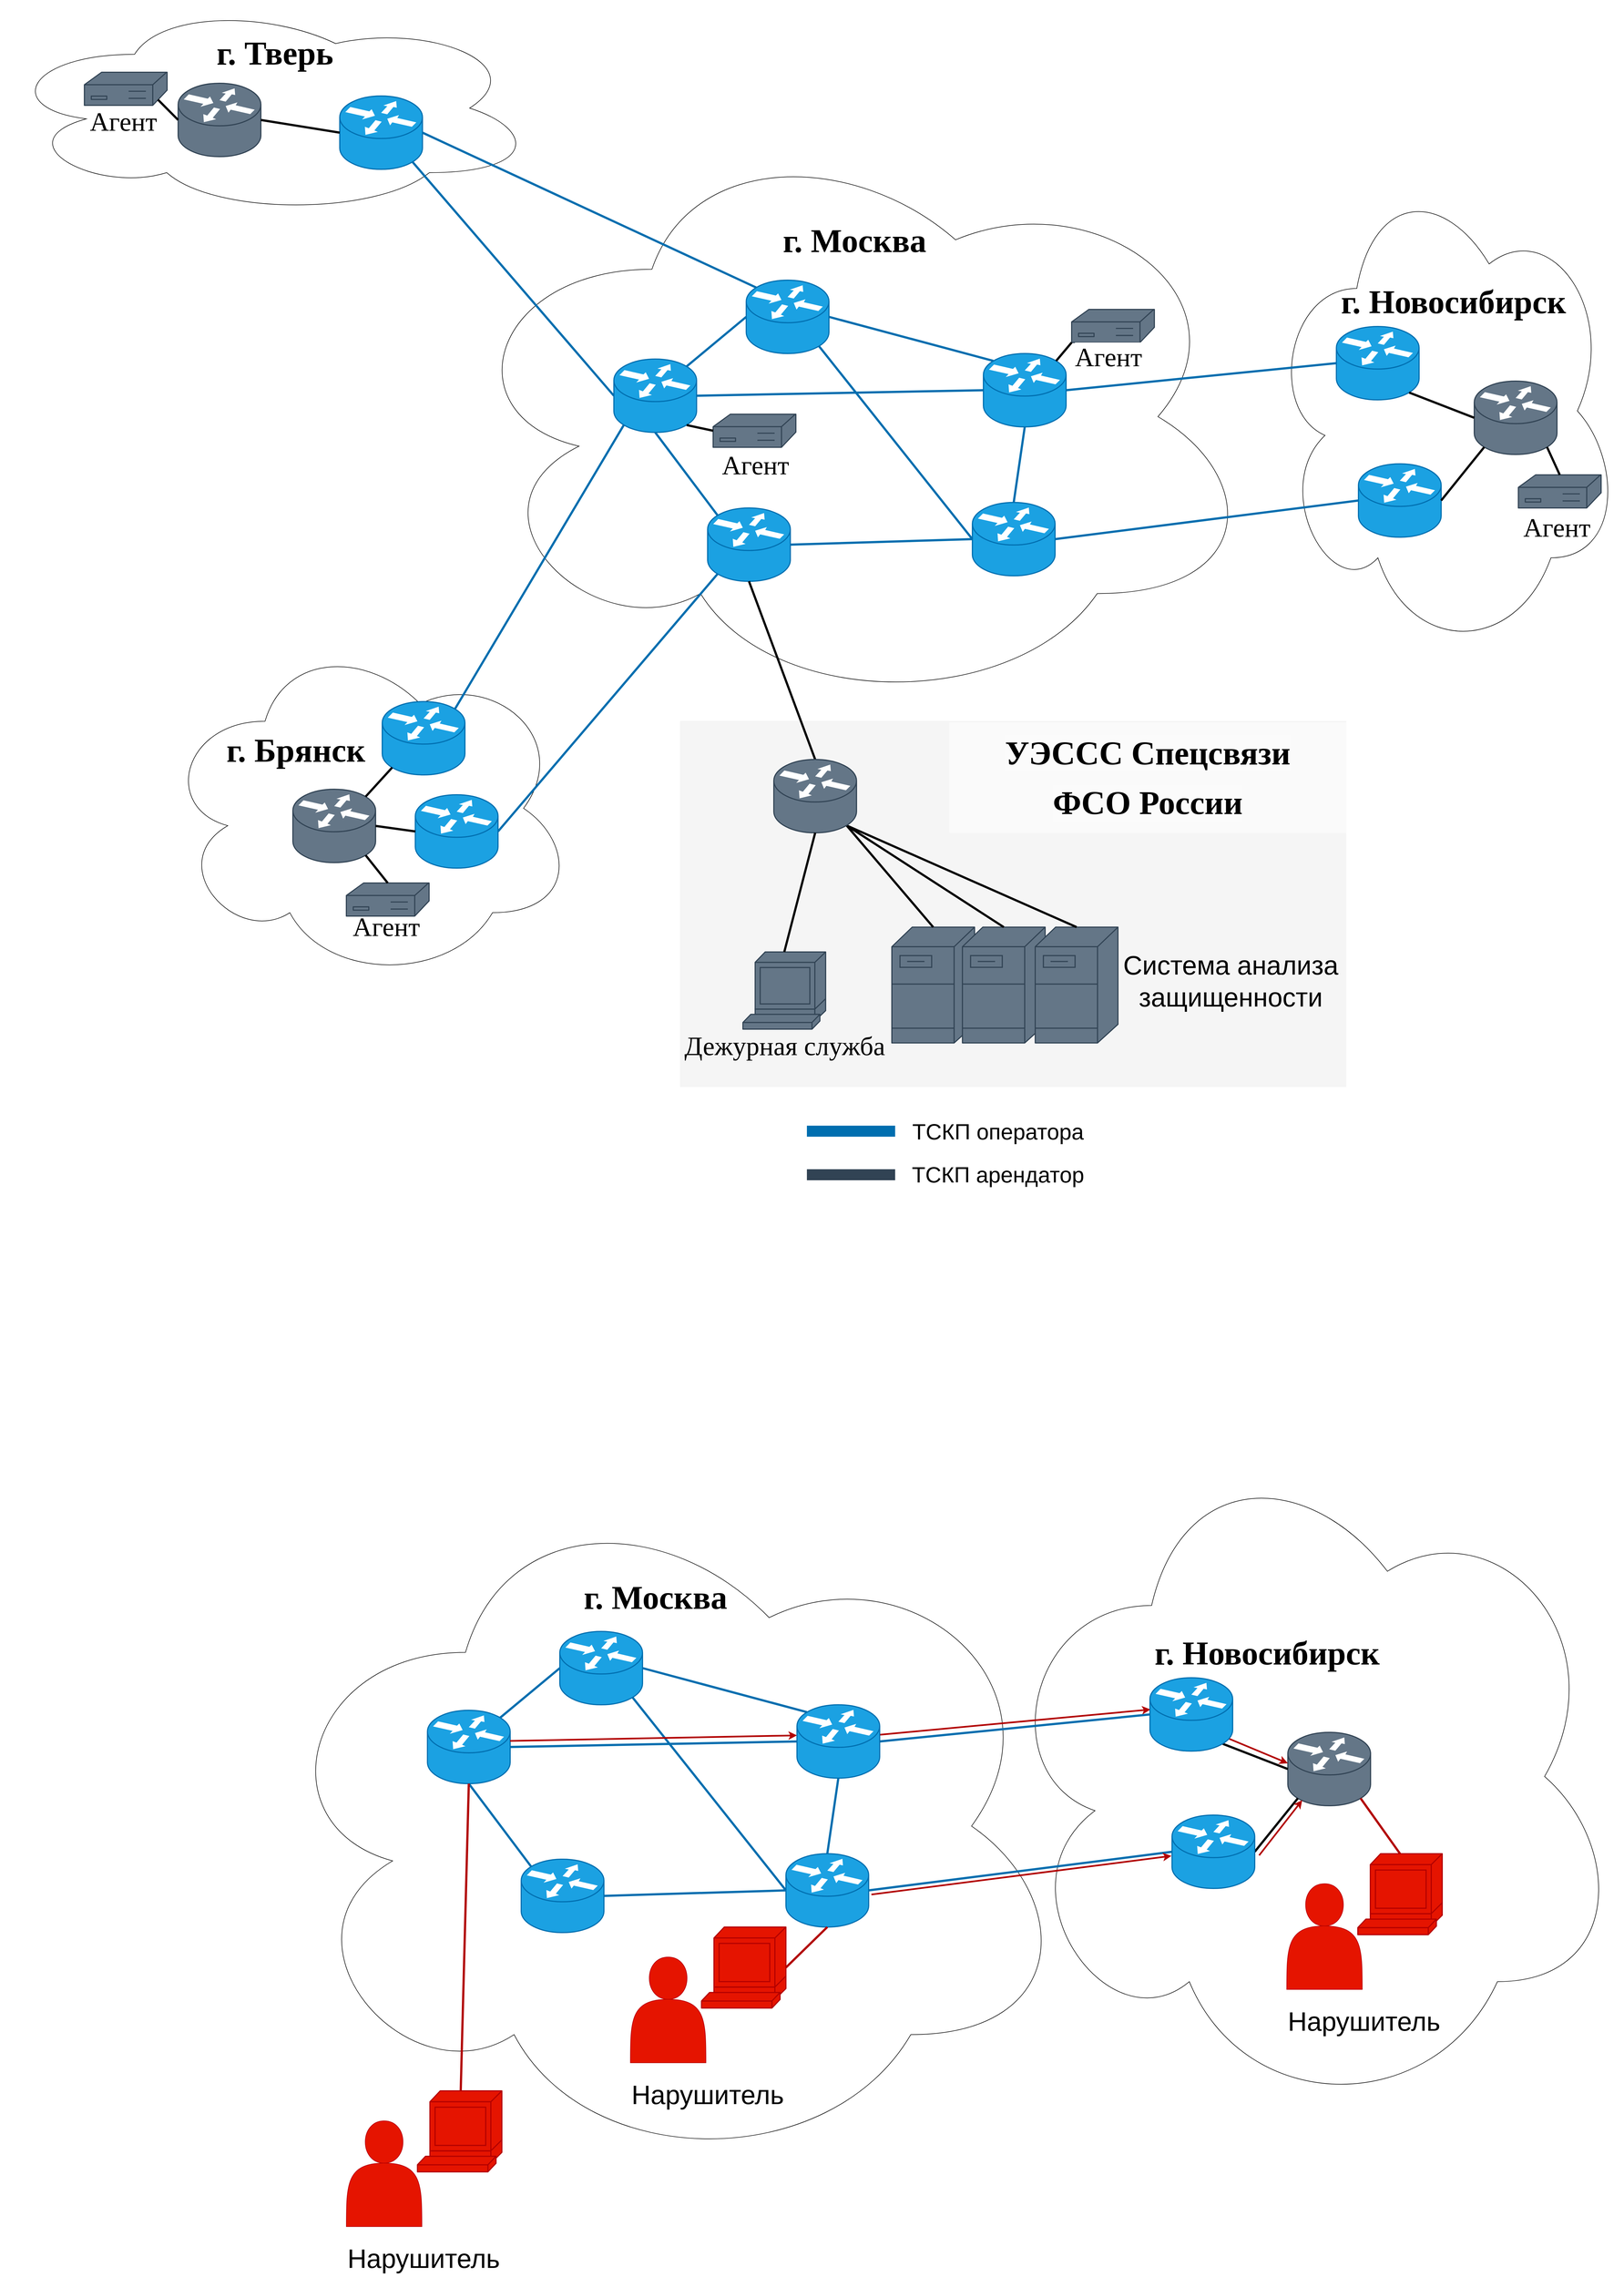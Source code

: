 <mxfile version="24.4.0" type="github">
  <diagram name="Страница — 1" id="Bqd6xs9rip2nT49SWFEB">
    <mxGraphModel dx="2120" dy="3908" grid="0" gridSize="10" guides="1" tooltips="1" connect="1" arrows="1" fold="1" page="0" pageScale="1" pageWidth="827" pageHeight="1169" math="0" shadow="0">
      <root>
        <mxCell id="0" />
        <mxCell id="1" parent="0" />
        <mxCell id="gcthmi8djZXuA6VIOoRg-48" value="" style="ellipse;shape=cloud;whiteSpace=wrap;html=1;" parent="1" vertex="1">
          <mxGeometry x="2492" y="-2070" width="1468" height="1069" as="geometry" />
        </mxCell>
        <mxCell id="gcthmi8djZXuA6VIOoRg-49" value="&lt;font style=&quot;font-size: 22px;&quot;&gt;&lt;br&gt;&lt;/font&gt;" style="ellipse;shape=cloud;whiteSpace=wrap;html=1;" parent="1" vertex="1">
          <mxGeometry x="1678" y="-2290" width="972" height="390" as="geometry" />
        </mxCell>
        <mxCell id="gcthmi8djZXuA6VIOoRg-94" value="&lt;font face=&quot;Times New Roman&quot; style=&quot;font-size: 60px;&quot;&gt;&lt;b&gt;г. Москва&lt;/b&gt;&lt;/font&gt;" style="text;html=1;align=center;verticalAlign=middle;resizable=0;points=[];autosize=1;strokeColor=none;fillColor=none;" parent="1" vertex="1">
          <mxGeometry x="3086" y="-1900" width="280" height="90" as="geometry" />
        </mxCell>
        <mxCell id="gcthmi8djZXuA6VIOoRg-96" value="&lt;font face=&quot;Times New Roman&quot; style=&quot;font-size: 60px;&quot;&gt;&lt;b&gt;г. Тверь&lt;/b&gt;&lt;/font&gt;" style="text;html=1;align=center;verticalAlign=middle;resizable=0;points=[];autosize=1;strokeColor=none;fillColor=none;" parent="1" vertex="1">
          <mxGeometry x="2055" y="-2240" width="240" height="90" as="geometry" />
        </mxCell>
        <mxCell id="gcthmi8djZXuA6VIOoRg-97" value="" style="ellipse;shape=cloud;whiteSpace=wrap;html=1;" parent="1" vertex="1">
          <mxGeometry x="3977" y="-1990" width="640" height="888" as="geometry" />
        </mxCell>
        <mxCell id="gcthmi8djZXuA6VIOoRg-98" value="&lt;font face=&quot;Times New Roman&quot; style=&quot;font-size: 60px;&quot;&gt;&lt;b&gt;г. Новосибирск&lt;/b&gt;&lt;/font&gt;" style="text;html=1;align=center;verticalAlign=middle;resizable=0;points=[];autosize=1;strokeColor=none;fillColor=none;" parent="1" vertex="1">
          <mxGeometry x="4097" y="-1789" width="430" height="90" as="geometry" />
        </mxCell>
        <mxCell id="gcthmi8djZXuA6VIOoRg-99" value="&lt;font style=&quot;font-size: 22px;&quot;&gt;&lt;br&gt;&lt;/font&gt;" style="ellipse;shape=cloud;whiteSpace=wrap;html=1;" parent="1" vertex="1">
          <mxGeometry x="1970" y="-1141" width="750" height="631" as="geometry" />
        </mxCell>
        <mxCell id="gcthmi8djZXuA6VIOoRg-100" value="&lt;font face=&quot;Times New Roman&quot; style=&quot;font-size: 60px;&quot;&gt;&lt;b&gt;г. Брянск&lt;/b&gt;&lt;/font&gt;" style="text;html=1;align=center;verticalAlign=middle;resizable=0;points=[];autosize=1;strokeColor=none;fillColor=none;" parent="1" vertex="1">
          <mxGeometry x="2073" y="-976" width="280" height="90" as="geometry" />
        </mxCell>
        <mxCell id="gcthmi8djZXuA6VIOoRg-101" value="" style="shape=mxgraph.cisco.routers.router;sketch=0;html=1;pointerEvents=1;dashed=0;fillColor=#1ba1e2;strokeColor=#006EAF;strokeWidth=2;verticalLabelPosition=bottom;verticalAlign=top;align=center;outlineConnect=0;fontColor=#ffffff;" parent="1" vertex="1">
          <mxGeometry x="2960" y="-1370" width="150" height="133" as="geometry" />
        </mxCell>
        <mxCell id="gcthmi8djZXuA6VIOoRg-102" value="" style="shape=mxgraph.cisco.routers.router;sketch=0;html=1;pointerEvents=1;dashed=0;fillColor=#1ba1e2;strokeColor=#006EAF;strokeWidth=2;verticalLabelPosition=bottom;verticalAlign=top;align=center;outlineConnect=0;fontColor=#ffffff;" parent="1" vertex="1">
          <mxGeometry x="2790" y="-1640" width="150" height="133" as="geometry" />
        </mxCell>
        <mxCell id="gcthmi8djZXuA6VIOoRg-103" value="" style="shape=mxgraph.cisco.routers.router;sketch=0;html=1;pointerEvents=1;dashed=0;fillColor=#1ba1e2;strokeColor=#006EAF;strokeWidth=2;verticalLabelPosition=bottom;verticalAlign=top;align=center;outlineConnect=0;fontColor=#ffffff;" parent="1" vertex="1">
          <mxGeometry x="3030" y="-1783" width="150" height="133" as="geometry" />
        </mxCell>
        <mxCell id="gcthmi8djZXuA6VIOoRg-104" value="" style="shape=mxgraph.cisco.routers.router;sketch=0;html=1;pointerEvents=1;dashed=0;fillColor=#1ba1e2;strokeColor=#006EAF;strokeWidth=2;verticalLabelPosition=bottom;verticalAlign=top;align=center;outlineConnect=0;fontColor=#ffffff;" parent="1" vertex="1">
          <mxGeometry x="3440" y="-1380" width="150" height="133" as="geometry" />
        </mxCell>
        <mxCell id="gcthmi8djZXuA6VIOoRg-107" value="" style="shape=mxgraph.cisco.routers.router;sketch=0;html=1;pointerEvents=1;dashed=0;fillColor=#1ba1e2;strokeColor=#006EAF;strokeWidth=2;verticalLabelPosition=bottom;verticalAlign=top;align=center;outlineConnect=0;fontColor=#ffffff;" parent="1" vertex="1">
          <mxGeometry x="4100" y="-1699" width="150" height="133" as="geometry" />
        </mxCell>
        <mxCell id="gcthmi8djZXuA6VIOoRg-109" value="" style="shape=mxgraph.cisco.routers.router;sketch=0;html=1;pointerEvents=1;dashed=0;fillColor=#1ba1e2;strokeColor=#006EAF;strokeWidth=2;verticalLabelPosition=bottom;verticalAlign=top;align=center;outlineConnect=0;fontColor=#ffffff;" parent="1" vertex="1">
          <mxGeometry x="4140" y="-1450" width="150" height="133" as="geometry" />
        </mxCell>
        <mxCell id="gcthmi8djZXuA6VIOoRg-110" value="" style="shape=mxgraph.cisco.routers.router;sketch=0;html=1;pointerEvents=1;dashed=0;fillColor=#1ba1e2;strokeColor=#006EAF;strokeWidth=2;verticalLabelPosition=bottom;verticalAlign=top;align=center;outlineConnect=0;fontColor=#ffffff;" parent="1" vertex="1">
          <mxGeometry x="2293" y="-2117" width="150" height="133" as="geometry" />
        </mxCell>
        <mxCell id="gcthmi8djZXuA6VIOoRg-111" value="" style="shape=mxgraph.cisco.routers.router;sketch=0;html=1;pointerEvents=1;dashed=0;fillColor=#1ba1e2;strokeColor=#006EAF;strokeWidth=2;verticalLabelPosition=bottom;verticalAlign=top;align=center;outlineConnect=0;fontColor=#ffffff;" parent="1" vertex="1">
          <mxGeometry x="2430" y="-850" width="150" height="133" as="geometry" />
        </mxCell>
        <mxCell id="gcthmi8djZXuA6VIOoRg-112" value="" style="shape=mxgraph.cisco.routers.router;sketch=0;html=1;pointerEvents=1;dashed=0;fillColor=#1ba1e2;strokeColor=#006EAF;strokeWidth=2;verticalLabelPosition=bottom;verticalAlign=top;align=center;outlineConnect=0;fontColor=#ffffff;" parent="1" vertex="1">
          <mxGeometry x="2370" y="-1019" width="150" height="133" as="geometry" />
        </mxCell>
        <mxCell id="gcthmi8djZXuA6VIOoRg-113" value="" style="whiteSpace=wrap;html=1;rounded=0;shadow=0;comic=0;strokeWidth=1;fontFamily=Verdana;fontSize=14;fillColor=#f5f5f5;strokeColor=none;verticalAlign=top;fontStyle=1" parent="1" vertex="1">
          <mxGeometry x="2910" y="-984" width="1208" height="664" as="geometry" />
        </mxCell>
        <mxCell id="gcthmi8djZXuA6VIOoRg-116" value="&lt;p style=&quot;line-height: 150%; font-size: 60px;&quot;&gt;&lt;br&gt;&lt;span style=&quot;forced-color-adjust: none; color: rgb(0, 0, 0); font-style: normal; font-variant-ligatures: normal; font-variant-caps: normal; letter-spacing: normal; orphans: 2; text-align: center; text-indent: 0px; text-transform: none; widows: 2; word-spacing: 0px; -webkit-text-stroke-width: 0px; background-color: rgb(251, 251, 251); text-decoration-thickness: initial; text-decoration-style: initial; text-decoration-color: initial; font-family: Verdana; font-weight: 700; white-space: normal;&quot;&gt;УЭССС Спецсвязи&lt;/span&gt;&lt;br style=&quot;forced-color-adjust: none; color: rgb(0, 0, 0); font-style: normal; font-variant-ligatures: normal; font-variant-caps: normal; letter-spacing: normal; orphans: 2; text-align: center; text-indent: 0px; text-transform: none; widows: 2; word-spacing: 0px; -webkit-text-stroke-width: 0px; background-color: rgb(251, 251, 251); text-decoration-thickness: initial; text-decoration-style: initial; text-decoration-color: initial; font-family: Verdana; font-weight: 700; white-space: normal;&quot;&gt;&lt;span style=&quot;forced-color-adjust: none; color: rgb(0, 0, 0); font-style: normal; font-variant-ligatures: normal; font-variant-caps: normal; letter-spacing: normal; orphans: 2; text-align: center; text-indent: 0px; text-transform: none; widows: 2; word-spacing: 0px; -webkit-text-stroke-width: 0px; background-color: rgb(251, 251, 251); text-decoration-thickness: initial; text-decoration-style: initial; text-decoration-color: initial; font-family: Verdana; font-weight: 700; white-space: normal;&quot;&gt;ФСО России&lt;/span&gt;&lt;br&gt;&lt;br&gt;&lt;/p&gt;" style="rounded=0;whiteSpace=wrap;html=1;opacity=50;strokeColor=none;" parent="1" vertex="1">
          <mxGeometry x="3398" y="-981" width="720" height="200" as="geometry" />
        </mxCell>
        <mxCell id="gcthmi8djZXuA6VIOoRg-118" value="" style="endArrow=none;html=1;rounded=0;exitX=0.88;exitY=0.9;exitDx=0;exitDy=0;exitPerimeter=0;entryX=0;entryY=0.5;entryDx=0;entryDy=0;entryPerimeter=0;jumpSize=50;strokeWidth=4;fillColor=#1ba1e2;strokeColor=#006EAF;" parent="1" source="gcthmi8djZXuA6VIOoRg-110" target="gcthmi8djZXuA6VIOoRg-102" edge="1">
          <mxGeometry width="50" height="50" relative="1" as="geometry">
            <mxPoint x="2670" y="-1380" as="sourcePoint" />
            <mxPoint x="2720" y="-1430" as="targetPoint" />
          </mxGeometry>
        </mxCell>
        <mxCell id="gcthmi8djZXuA6VIOoRg-119" value="" style="endArrow=none;html=1;rounded=0;exitX=0.88;exitY=0.1;exitDx=0;exitDy=0;exitPerimeter=0;entryX=0.12;entryY=0.9;entryDx=0;entryDy=0;entryPerimeter=0;jumpSize=50;strokeWidth=4;fillColor=#1ba1e2;strokeColor=#006EAF;" parent="1" source="gcthmi8djZXuA6VIOoRg-112" target="gcthmi8djZXuA6VIOoRg-102" edge="1">
          <mxGeometry width="50" height="50" relative="1" as="geometry">
            <mxPoint x="2225" y="-1697" as="sourcePoint" />
            <mxPoint x="2800" y="-1564" as="targetPoint" />
          </mxGeometry>
        </mxCell>
        <mxCell id="gcthmi8djZXuA6VIOoRg-120" value="" style="endArrow=none;html=1;rounded=0;exitX=1;exitY=0.5;exitDx=0;exitDy=0;exitPerimeter=0;entryX=0.12;entryY=0.9;entryDx=0;entryDy=0;entryPerimeter=0;jumpSize=50;strokeWidth=4;fillColor=#1ba1e2;strokeColor=#006EAF;" parent="1" source="gcthmi8djZXuA6VIOoRg-111" target="gcthmi8djZXuA6VIOoRg-101" edge="1">
          <mxGeometry width="50" height="50" relative="1" as="geometry">
            <mxPoint x="2235" y="-1687" as="sourcePoint" />
            <mxPoint x="2810" y="-1554" as="targetPoint" />
          </mxGeometry>
        </mxCell>
        <mxCell id="gcthmi8djZXuA6VIOoRg-121" value="" style="endArrow=none;html=1;rounded=0;exitX=0.5;exitY=0;exitDx=0;exitDy=0;exitPerimeter=0;entryX=0.5;entryY=1;entryDx=0;entryDy=0;entryPerimeter=0;jumpSize=50;strokeWidth=4;" parent="1" source="gcthmi8djZXuA6VIOoRg-117" target="gcthmi8djZXuA6VIOoRg-101" edge="1">
          <mxGeometry width="50" height="50" relative="1" as="geometry">
            <mxPoint x="2245" y="-1677" as="sourcePoint" />
            <mxPoint x="2820" y="-1544" as="targetPoint" />
          </mxGeometry>
        </mxCell>
        <mxCell id="gcthmi8djZXuA6VIOoRg-122" value="" style="endArrow=none;html=1;rounded=0;exitX=0;exitY=0.5;exitDx=0;exitDy=0;exitPerimeter=0;entryX=1;entryY=0.5;entryDx=0;entryDy=0;entryPerimeter=0;jumpSize=50;strokeWidth=4;fillColor=#1ba1e2;strokeColor=#006EAF;" parent="1" source="gcthmi8djZXuA6VIOoRg-107" target="gcthmi8djZXuA6VIOoRg-105" edge="1">
          <mxGeometry width="50" height="50" relative="1" as="geometry">
            <mxPoint x="2255" y="-1667" as="sourcePoint" />
            <mxPoint x="2830" y="-1534" as="targetPoint" />
          </mxGeometry>
        </mxCell>
        <mxCell id="gcthmi8djZXuA6VIOoRg-123" value="" style="endArrow=none;html=1;rounded=0;exitX=1;exitY=0.5;exitDx=0;exitDy=0;exitPerimeter=0;entryX=0;entryY=0.5;entryDx=0;entryDy=0;entryPerimeter=0;jumpSize=50;strokeWidth=4;fillColor=#1ba1e2;strokeColor=#006EAF;" parent="1" source="gcthmi8djZXuA6VIOoRg-104" target="gcthmi8djZXuA6VIOoRg-109" edge="1">
          <mxGeometry width="50" height="50" relative="1" as="geometry">
            <mxPoint x="2265" y="-1657" as="sourcePoint" />
            <mxPoint x="2840" y="-1524" as="targetPoint" />
          </mxGeometry>
        </mxCell>
        <mxCell id="gcthmi8djZXuA6VIOoRg-124" value="" style="endArrow=none;html=1;rounded=0;exitX=1;exitY=0.5;exitDx=0;exitDy=0;exitPerimeter=0;entryX=0;entryY=0.5;entryDx=0;entryDy=0;entryPerimeter=0;jumpSize=50;strokeWidth=4;fillColor=#1ba1e2;strokeColor=#006EAF;" parent="1" source="gcthmi8djZXuA6VIOoRg-102" target="gcthmi8djZXuA6VIOoRg-105" edge="1">
          <mxGeometry width="50" height="50" relative="1" as="geometry">
            <mxPoint x="2275" y="-1647" as="sourcePoint" />
            <mxPoint x="2850" y="-1514" as="targetPoint" />
          </mxGeometry>
        </mxCell>
        <mxCell id="gcthmi8djZXuA6VIOoRg-125" value="" style="endArrow=none;html=1;rounded=0;entryX=0;entryY=0.5;entryDx=0;entryDy=0;entryPerimeter=0;jumpSize=50;strokeWidth=4;exitX=0.88;exitY=0.9;exitDx=0;exitDy=0;exitPerimeter=0;fillColor=#1ba1e2;strokeColor=#006EAF;" parent="1" source="gcthmi8djZXuA6VIOoRg-103" target="gcthmi8djZXuA6VIOoRg-104" edge="1">
          <mxGeometry width="50" height="50" relative="1" as="geometry">
            <mxPoint x="2285" y="-1637" as="sourcePoint" />
            <mxPoint x="2860" y="-1504" as="targetPoint" />
          </mxGeometry>
        </mxCell>
        <mxCell id="gcthmi8djZXuA6VIOoRg-126" value="" style="endArrow=none;html=1;rounded=0;exitX=1;exitY=0.5;exitDx=0;exitDy=0;exitPerimeter=0;entryX=0;entryY=0.5;entryDx=0;entryDy=0;entryPerimeter=0;jumpSize=50;strokeWidth=4;fillColor=#1ba1e2;strokeColor=#006EAF;" parent="1" source="gcthmi8djZXuA6VIOoRg-101" target="gcthmi8djZXuA6VIOoRg-104" edge="1">
          <mxGeometry width="50" height="50" relative="1" as="geometry">
            <mxPoint x="2295" y="-1627" as="sourcePoint" />
            <mxPoint x="2870" y="-1494" as="targetPoint" />
          </mxGeometry>
        </mxCell>
        <mxCell id="gcthmi8djZXuA6VIOoRg-127" value="" style="endArrow=none;html=1;rounded=0;exitX=1;exitY=0.5;exitDx=0;exitDy=0;exitPerimeter=0;entryX=0.12;entryY=0.1;entryDx=0;entryDy=0;entryPerimeter=0;jumpSize=50;strokeWidth=4;fillColor=#1ba1e2;strokeColor=#006EAF;" parent="1" source="gcthmi8djZXuA6VIOoRg-103" target="gcthmi8djZXuA6VIOoRg-105" edge="1">
          <mxGeometry width="50" height="50" relative="1" as="geometry">
            <mxPoint x="2305" y="-1617" as="sourcePoint" />
            <mxPoint x="2880" y="-1484" as="targetPoint" />
          </mxGeometry>
        </mxCell>
        <mxCell id="gcthmi8djZXuA6VIOoRg-105" value="" style="shape=mxgraph.cisco.routers.router;sketch=0;html=1;pointerEvents=1;dashed=0;fillColor=#1ba1e2;strokeColor=#006EAF;strokeWidth=2;verticalLabelPosition=bottom;verticalAlign=top;align=center;outlineConnect=0;fontColor=#ffffff;" parent="1" vertex="1">
          <mxGeometry x="3460" y="-1650" width="150" height="133" as="geometry" />
        </mxCell>
        <mxCell id="gcthmi8djZXuA6VIOoRg-128" value="" style="endArrow=none;html=1;rounded=0;exitX=0.5;exitY=1;exitDx=0;exitDy=0;exitPerimeter=0;entryX=0.12;entryY=0.1;entryDx=0;entryDy=0;entryPerimeter=0;jumpSize=50;strokeWidth=4;fillColor=#1ba1e2;strokeColor=#006EAF;" parent="1" source="gcthmi8djZXuA6VIOoRg-102" target="gcthmi8djZXuA6VIOoRg-101" edge="1">
          <mxGeometry width="50" height="50" relative="1" as="geometry">
            <mxPoint x="2315" y="-1607" as="sourcePoint" />
            <mxPoint x="2890" y="-1474" as="targetPoint" />
          </mxGeometry>
        </mxCell>
        <mxCell id="gcthmi8djZXuA6VIOoRg-129" value="" style="endArrow=none;html=1;rounded=0;exitX=0.88;exitY=0.1;exitDx=0;exitDy=0;exitPerimeter=0;entryX=0;entryY=0.5;entryDx=0;entryDy=0;entryPerimeter=0;jumpSize=50;strokeWidth=4;fillColor=#1ba1e2;strokeColor=#006EAF;" parent="1" source="gcthmi8djZXuA6VIOoRg-102" target="gcthmi8djZXuA6VIOoRg-103" edge="1">
          <mxGeometry width="50" height="50" relative="1" as="geometry">
            <mxPoint x="2325" y="-1597" as="sourcePoint" />
            <mxPoint x="2900" y="-1464" as="targetPoint" />
          </mxGeometry>
        </mxCell>
        <mxCell id="gcthmi8djZXuA6VIOoRg-130" value="" style="endArrow=none;html=1;rounded=0;exitX=0.5;exitY=0;exitDx=0;exitDy=0;exitPerimeter=0;entryX=0.5;entryY=1;entryDx=0;entryDy=0;entryPerimeter=0;jumpSize=50;strokeWidth=4;fillColor=#1ba1e2;strokeColor=#006EAF;" parent="1" source="gcthmi8djZXuA6VIOoRg-104" target="gcthmi8djZXuA6VIOoRg-105" edge="1">
          <mxGeometry width="50" height="50" relative="1" as="geometry">
            <mxPoint x="2335" y="-1587" as="sourcePoint" />
            <mxPoint x="2910" y="-1454" as="targetPoint" />
          </mxGeometry>
        </mxCell>
        <mxCell id="gcthmi8djZXuA6VIOoRg-131" value="" style="endArrow=none;html=1;rounded=0;exitX=1;exitY=0.5;exitDx=0;exitDy=0;exitPerimeter=0;entryX=0.12;entryY=0.1;entryDx=0;entryDy=0;entryPerimeter=0;jumpSize=50;strokeWidth=4;fillColor=#1ba1e2;strokeColor=#006EAF;" parent="1" source="gcthmi8djZXuA6VIOoRg-110" target="gcthmi8djZXuA6VIOoRg-103" edge="1">
          <mxGeometry width="50" height="50" relative="1" as="geometry">
            <mxPoint x="2345" y="-1577" as="sourcePoint" />
            <mxPoint x="2920" y="-1444" as="targetPoint" />
          </mxGeometry>
        </mxCell>
        <mxCell id="gcthmi8djZXuA6VIOoRg-132" value="" style="shape=mxgraph.cisco.servers.fileserver;sketch=0;html=1;pointerEvents=1;dashed=0;fillColor=#647687;strokeColor=#314354;strokeWidth=2;verticalLabelPosition=bottom;verticalAlign=top;align=center;outlineConnect=0;fontColor=#ffffff;" parent="1" vertex="1">
          <mxGeometry x="3294" y="-610" width="150" height="210" as="geometry" />
        </mxCell>
        <mxCell id="gcthmi8djZXuA6VIOoRg-133" value="&lt;font style=&quot;font-size: 40px;&quot;&gt;ТСКП оператора&lt;/font&gt;" style="text;html=1;align=center;verticalAlign=middle;resizable=0;points=[];autosize=1;strokeColor=none;fillColor=none;" parent="1" vertex="1">
          <mxGeometry x="3321" y="-270" width="330" height="60" as="geometry" />
        </mxCell>
        <mxCell id="gcthmi8djZXuA6VIOoRg-135" style="edgeStyle=none;html=1;labelBackgroundColor=none;startFill=0;endArrow=none;endFill=0;strokeWidth=20;fontFamily=Verdana;fontSize=12;fillColor=#1ba1e2;strokeColor=#006EAF;" parent="1" edge="1">
          <mxGeometry relative="1" as="geometry">
            <mxPoint x="3300" y="-240" as="sourcePoint" />
            <mxPoint x="3140" y="-240" as="targetPoint" />
          </mxGeometry>
        </mxCell>
        <mxCell id="gcthmi8djZXuA6VIOoRg-137" style="edgeStyle=none;html=1;labelBackgroundColor=none;startFill=0;endArrow=none;endFill=0;strokeWidth=20;fontFamily=Verdana;fontSize=12;fillColor=#647687;strokeColor=#314354;" parent="1" edge="1">
          <mxGeometry relative="1" as="geometry">
            <mxPoint x="3300" y="-161" as="sourcePoint" />
            <mxPoint x="3140" y="-161" as="targetPoint" />
          </mxGeometry>
        </mxCell>
        <mxCell id="gcthmi8djZXuA6VIOoRg-138" value="&lt;font style=&quot;font-size: 40px;&quot;&gt;ТСКП арендатор&lt;/font&gt;" style="text;html=1;align=center;verticalAlign=middle;resizable=0;points=[];autosize=1;strokeColor=none;fillColor=none;" parent="1" vertex="1">
          <mxGeometry x="3316" y="-192" width="340" height="60" as="geometry" />
        </mxCell>
        <mxCell id="gcthmi8djZXuA6VIOoRg-143" value="" style="shape=mxgraph.cisco.routers.router;sketch=0;html=1;pointerEvents=1;dashed=0;fillColor=#647687;strokeColor=#314354;strokeWidth=2;verticalLabelPosition=bottom;verticalAlign=top;align=center;outlineConnect=0;fontColor=#ffffff;" parent="1" vertex="1">
          <mxGeometry x="2000" y="-2140" width="150" height="133" as="geometry" />
        </mxCell>
        <mxCell id="gcthmi8djZXuA6VIOoRg-144" value="" style="endArrow=none;html=1;rounded=0;exitX=1;exitY=0.5;exitDx=0;exitDy=0;exitPerimeter=0;entryX=0;entryY=0.5;entryDx=0;entryDy=0;entryPerimeter=0;jumpSize=50;strokeWidth=4;" parent="1" source="gcthmi8djZXuA6VIOoRg-143" target="gcthmi8djZXuA6VIOoRg-110" edge="1">
          <mxGeometry width="50" height="50" relative="1" as="geometry">
            <mxPoint x="2453" y="-2040" as="sourcePoint" />
            <mxPoint x="3058" y="-1760" as="targetPoint" />
          </mxGeometry>
        </mxCell>
        <mxCell id="gcthmi8djZXuA6VIOoRg-145" value="" style="shape=mxgraph.cisco.routers.router;sketch=0;html=1;pointerEvents=1;dashed=0;fillColor=#647687;strokeColor=#314354;strokeWidth=2;verticalLabelPosition=bottom;verticalAlign=top;align=center;outlineConnect=0;fontColor=#ffffff;" parent="1" vertex="1">
          <mxGeometry x="2208" y="-860" width="150" height="133" as="geometry" />
        </mxCell>
        <mxCell id="gcthmi8djZXuA6VIOoRg-146" value="" style="endArrow=none;html=1;rounded=0;exitX=0.88;exitY=0.1;exitDx=0;exitDy=0;exitPerimeter=0;entryX=0.12;entryY=0.9;entryDx=0;entryDy=0;entryPerimeter=0;jumpSize=50;strokeWidth=4;" parent="1" source="gcthmi8djZXuA6VIOoRg-145" target="gcthmi8djZXuA6VIOoRg-112" edge="1">
          <mxGeometry width="50" height="50" relative="1" as="geometry">
            <mxPoint x="3105" y="-911" as="sourcePoint" />
            <mxPoint x="3045" y="-1227" as="targetPoint" />
          </mxGeometry>
        </mxCell>
        <mxCell id="gcthmi8djZXuA6VIOoRg-147" value="" style="endArrow=none;html=1;rounded=0;exitX=0;exitY=0.5;exitDx=0;exitDy=0;exitPerimeter=0;entryX=1;entryY=0.5;entryDx=0;entryDy=0;entryPerimeter=0;jumpSize=50;strokeWidth=4;" parent="1" source="gcthmi8djZXuA6VIOoRg-111" target="gcthmi8djZXuA6VIOoRg-145" edge="1">
          <mxGeometry width="50" height="50" relative="1" as="geometry">
            <mxPoint x="3115" y="-901" as="sourcePoint" />
            <mxPoint x="3055" y="-1217" as="targetPoint" />
          </mxGeometry>
        </mxCell>
        <mxCell id="gcthmi8djZXuA6VIOoRg-148" value="" style="shape=mxgraph.cisco.routers.router;sketch=0;html=1;pointerEvents=1;dashed=0;fillColor=#647687;strokeColor=#314354;strokeWidth=2;verticalLabelPosition=bottom;verticalAlign=top;align=center;outlineConnect=0;fontColor=#ffffff;" parent="1" vertex="1">
          <mxGeometry x="4350" y="-1600" width="150" height="133" as="geometry" />
        </mxCell>
        <mxCell id="gcthmi8djZXuA6VIOoRg-150" value="" style="endArrow=none;html=1;rounded=0;exitX=0.12;exitY=0.9;exitDx=0;exitDy=0;exitPerimeter=0;entryX=1;entryY=0.5;entryDx=0;entryDy=0;entryPerimeter=0;jumpSize=50;strokeWidth=4;" parent="1" source="gcthmi8djZXuA6VIOoRg-148" target="gcthmi8djZXuA6VIOoRg-109" edge="1">
          <mxGeometry width="50" height="50" relative="1" as="geometry">
            <mxPoint x="3105" y="-911" as="sourcePoint" />
            <mxPoint x="3045" y="-1227" as="targetPoint" />
          </mxGeometry>
        </mxCell>
        <mxCell id="gcthmi8djZXuA6VIOoRg-151" value="" style="endArrow=none;html=1;rounded=0;exitX=0;exitY=0.5;exitDx=0;exitDy=0;exitPerimeter=0;entryX=0.88;entryY=0.9;entryDx=0;entryDy=0;entryPerimeter=0;jumpSize=50;strokeWidth=4;" parent="1" source="gcthmi8djZXuA6VIOoRg-148" target="gcthmi8djZXuA6VIOoRg-107" edge="1">
          <mxGeometry width="50" height="50" relative="1" as="geometry">
            <mxPoint x="3115" y="-901" as="sourcePoint" />
            <mxPoint x="3055" y="-1217" as="targetPoint" />
          </mxGeometry>
        </mxCell>
        <mxCell id="gcthmi8djZXuA6VIOoRg-152" value="" style="shape=mxgraph.cisco.servers.fileserver;sketch=0;html=1;pointerEvents=1;dashed=0;fillColor=#647687;strokeColor=#314354;strokeWidth=2;verticalLabelPosition=bottom;verticalAlign=top;align=center;outlineConnect=0;fontColor=#ffffff;" parent="1" vertex="1">
          <mxGeometry x="3422" y="-610" width="150" height="210" as="geometry" />
        </mxCell>
        <mxCell id="gcthmi8djZXuA6VIOoRg-153" value="" style="shape=mxgraph.cisco.servers.fileserver;sketch=0;html=1;pointerEvents=1;dashed=0;fillColor=#647687;strokeColor=#314354;strokeWidth=2;verticalLabelPosition=bottom;verticalAlign=top;align=center;outlineConnect=0;fontColor=#ffffff;" parent="1" vertex="1">
          <mxGeometry x="3554" y="-610" width="150" height="210" as="geometry" />
        </mxCell>
        <mxCell id="gcthmi8djZXuA6VIOoRg-154" value="" style="shape=mxgraph.cisco.controllers_and_modules.3174_(desktop)_cluster_controller;sketch=0;html=1;pointerEvents=1;dashed=0;fillColor=#647687;strokeColor=#314354;strokeWidth=2;verticalLabelPosition=bottom;verticalAlign=top;align=center;outlineConnect=0;fontColor=#ffffff;" parent="1" vertex="1">
          <mxGeometry x="4430" y="-1430" width="150" height="60" as="geometry" />
        </mxCell>
        <mxCell id="gcthmi8djZXuA6VIOoRg-156" value="" style="endArrow=none;html=1;rounded=0;exitX=0.88;exitY=0.9;exitDx=0;exitDy=0;exitPerimeter=0;entryX=0.5;entryY=0;entryDx=0;entryDy=0;entryPerimeter=0;jumpSize=50;strokeWidth=4;" parent="1" source="gcthmi8djZXuA6VIOoRg-148" target="gcthmi8djZXuA6VIOoRg-154" edge="1">
          <mxGeometry width="50" height="50" relative="1" as="geometry">
            <mxPoint x="4378" y="-1470" as="sourcePoint" />
            <mxPoint x="4300" y="-1373" as="targetPoint" />
          </mxGeometry>
        </mxCell>
        <mxCell id="gcthmi8djZXuA6VIOoRg-157" value="" style="shape=mxgraph.cisco.controllers_and_modules.3174_(desktop)_cluster_controller;sketch=0;html=1;pointerEvents=1;dashed=0;fillColor=#647687;strokeColor=#314354;strokeWidth=2;verticalLabelPosition=bottom;verticalAlign=top;align=center;outlineConnect=0;fontColor=#ffffff;" parent="1" vertex="1">
          <mxGeometry x="1830" y="-2160" width="150" height="60" as="geometry" />
        </mxCell>
        <mxCell id="gcthmi8djZXuA6VIOoRg-159" value="" style="shape=mxgraph.cisco.controllers_and_modules.3174_(desktop)_cluster_controller;sketch=0;html=1;pointerEvents=1;dashed=0;fillColor=#647687;strokeColor=#314354;strokeWidth=2;verticalLabelPosition=bottom;verticalAlign=top;align=center;outlineConnect=0;fontColor=#ffffff;" parent="1" vertex="1">
          <mxGeometry x="2305" y="-690" width="150" height="60" as="geometry" />
        </mxCell>
        <mxCell id="gcthmi8djZXuA6VIOoRg-160" value="&lt;font face=&quot;Times New Roman&quot; style=&quot;font-size: 48px;&quot;&gt;Агент&lt;/font&gt;" style="text;html=1;align=center;verticalAlign=middle;resizable=0;points=[];autosize=1;strokeColor=none;fillColor=none;" parent="1" vertex="1">
          <mxGeometry x="2307" y="-646" width="140" height="70" as="geometry" />
        </mxCell>
        <mxCell id="gcthmi8djZXuA6VIOoRg-161" value="" style="shape=mxgraph.cisco.controllers_and_modules.3174_(desktop)_cluster_controller;sketch=0;html=1;pointerEvents=1;dashed=0;fillColor=#647687;strokeColor=#314354;strokeWidth=2;verticalLabelPosition=bottom;verticalAlign=top;align=center;outlineConnect=0;fontColor=#ffffff;" parent="1" vertex="1">
          <mxGeometry x="2970" y="-1540" width="150" height="60" as="geometry" />
        </mxCell>
        <mxCell id="gcthmi8djZXuA6VIOoRg-163" value="" style="shape=mxgraph.cisco.controllers_and_modules.3174_(desktop)_cluster_controller;sketch=0;html=1;pointerEvents=1;dashed=0;fillColor=#647687;strokeColor=#314354;strokeWidth=2;verticalLabelPosition=bottom;verticalAlign=top;align=center;outlineConnect=0;fontColor=#ffffff;" parent="1" vertex="1">
          <mxGeometry x="3620" y="-1730" width="150" height="60" as="geometry" />
        </mxCell>
        <mxCell id="gcthmi8djZXuA6VIOoRg-165" value="" style="endArrow=none;html=1;rounded=0;exitX=0.88;exitY=0.9;exitDx=0;exitDy=0;exitPerimeter=0;entryX=0.5;entryY=0;entryDx=0;entryDy=0;entryPerimeter=0;jumpSize=50;strokeWidth=4;" parent="1" source="gcthmi8djZXuA6VIOoRg-145" target="gcthmi8djZXuA6VIOoRg-159" edge="1">
          <mxGeometry width="50" height="50" relative="1" as="geometry">
            <mxPoint x="4492" y="-1470" as="sourcePoint" />
            <mxPoint x="4515" y="-1420" as="targetPoint" />
          </mxGeometry>
        </mxCell>
        <mxCell id="gcthmi8djZXuA6VIOoRg-166" value="" style="endArrow=none;html=1;rounded=0;exitX=0;exitY=0.5;exitDx=0;exitDy=0;exitPerimeter=0;entryX=0.89;entryY=0.83;entryDx=0;entryDy=0;entryPerimeter=0;jumpSize=50;strokeWidth=4;" parent="1" source="gcthmi8djZXuA6VIOoRg-143" target="gcthmi8djZXuA6VIOoRg-157" edge="1">
          <mxGeometry width="50" height="50" relative="1" as="geometry">
            <mxPoint x="4502" y="-1460" as="sourcePoint" />
            <mxPoint x="4525" y="-1410" as="targetPoint" />
          </mxGeometry>
        </mxCell>
        <mxCell id="gcthmi8djZXuA6VIOoRg-167" value="" style="endArrow=none;html=1;rounded=0;exitX=0;exitY=0.5;exitDx=0;exitDy=0;exitPerimeter=0;entryX=0.88;entryY=0.9;entryDx=0;entryDy=0;entryPerimeter=0;jumpSize=50;strokeWidth=4;" parent="1" source="gcthmi8djZXuA6VIOoRg-161" target="gcthmi8djZXuA6VIOoRg-102" edge="1">
          <mxGeometry width="50" height="50" relative="1" as="geometry">
            <mxPoint x="3105" y="-911" as="sourcePoint" />
            <mxPoint x="3045" y="-1227" as="targetPoint" />
          </mxGeometry>
        </mxCell>
        <mxCell id="gcthmi8djZXuA6VIOoRg-168" value="" style="endArrow=none;html=1;rounded=0;exitX=0.88;exitY=0.1;exitDx=0;exitDy=0;exitPerimeter=0;entryX=0;entryY=1;entryDx=0;entryDy=0;entryPerimeter=0;jumpSize=50;strokeWidth=4;" parent="1" source="gcthmi8djZXuA6VIOoRg-105" target="gcthmi8djZXuA6VIOoRg-163" edge="1">
          <mxGeometry width="50" height="50" relative="1" as="geometry">
            <mxPoint x="3115" y="-901" as="sourcePoint" />
            <mxPoint x="3055" y="-1217" as="targetPoint" />
          </mxGeometry>
        </mxCell>
        <mxCell id="gcthmi8djZXuA6VIOoRg-169" value="" style="endArrow=none;html=1;rounded=0;exitX=0.5;exitY=0;exitDx=0;exitDy=0;exitPerimeter=0;entryX=0.88;entryY=0.9;entryDx=0;entryDy=0;entryPerimeter=0;jumpSize=50;strokeWidth=4;" parent="1" source="gcthmi8djZXuA6VIOoRg-132" target="gcthmi8djZXuA6VIOoRg-117" edge="1">
          <mxGeometry width="50" height="50" relative="1" as="geometry">
            <mxPoint x="3105" y="-911" as="sourcePoint" />
            <mxPoint x="3045" y="-1227" as="targetPoint" />
          </mxGeometry>
        </mxCell>
        <mxCell id="gcthmi8djZXuA6VIOoRg-170" value="" style="endArrow=none;html=1;rounded=0;exitX=0.5;exitY=0;exitDx=0;exitDy=0;exitPerimeter=0;jumpSize=50;strokeWidth=4;entryX=0.88;entryY=0.9;entryDx=0;entryDy=0;entryPerimeter=0;" parent="1" source="gcthmi8djZXuA6VIOoRg-152" target="gcthmi8djZXuA6VIOoRg-117" edge="1">
          <mxGeometry width="50" height="50" relative="1" as="geometry">
            <mxPoint x="3300" y="-593" as="sourcePoint" />
            <mxPoint x="3162" y="-791" as="targetPoint" />
          </mxGeometry>
        </mxCell>
        <mxCell id="gcthmi8djZXuA6VIOoRg-171" value="" style="endArrow=none;html=1;rounded=0;exitX=0.5;exitY=0;exitDx=0;exitDy=0;exitPerimeter=0;entryX=0.88;entryY=0.9;entryDx=0;entryDy=0;entryPerimeter=0;jumpSize=50;strokeWidth=4;" parent="1" source="gcthmi8djZXuA6VIOoRg-153" target="gcthmi8djZXuA6VIOoRg-117" edge="1">
          <mxGeometry width="50" height="50" relative="1" as="geometry">
            <mxPoint x="3310" y="-583" as="sourcePoint" />
            <mxPoint x="3172" y="-781" as="targetPoint" />
          </mxGeometry>
        </mxCell>
        <mxCell id="gcthmi8djZXuA6VIOoRg-117" value="" style="shape=mxgraph.cisco.routers.router;sketch=0;html=1;pointerEvents=1;dashed=0;fillColor=#647687;strokeColor=#314354;strokeWidth=2;verticalLabelPosition=bottom;verticalAlign=top;align=center;outlineConnect=0;fontColor=#ffffff;" parent="1" vertex="1">
          <mxGeometry x="3080" y="-914" width="150" height="133" as="geometry" />
        </mxCell>
        <mxCell id="gcthmi8djZXuA6VIOoRg-172" value="&lt;font style=&quot;font-size: 48px;&quot;&gt;Система анализа &lt;br&gt;защищенности&lt;/font&gt;" style="text;html=1;align=center;verticalAlign=middle;resizable=0;points=[];autosize=1;strokeColor=none;fillColor=none;" parent="1" vertex="1">
          <mxGeometry x="3704" y="-576" width="408" height="127" as="geometry" />
        </mxCell>
        <mxCell id="gcthmi8djZXuA6VIOoRg-173" value="&lt;font face=&quot;Times New Roman&quot; style=&quot;font-size: 48px;&quot;&gt;Дежурная служба&lt;/font&gt;" style="text;whiteSpace=wrap;html=1;" parent="1" vertex="1">
          <mxGeometry x="2915.5" y="-430" width="379" height="50" as="geometry" />
        </mxCell>
        <mxCell id="gcthmi8djZXuA6VIOoRg-175" value="" style="shape=mxgraph.cisco.computers_and_peripherals.terminal;sketch=0;html=1;pointerEvents=1;dashed=0;fillColor=#647687;strokeColor=#314354;strokeWidth=2;verticalLabelPosition=bottom;verticalAlign=top;align=center;outlineConnect=0;fontColor=#ffffff;" parent="1" vertex="1">
          <mxGeometry x="3024" y="-565" width="150" height="140" as="geometry" />
        </mxCell>
        <mxCell id="gcthmi8djZXuA6VIOoRg-176" value="" style="endArrow=none;html=1;rounded=0;exitX=0.5;exitY=0;exitDx=0;exitDy=0;exitPerimeter=0;entryX=0.5;entryY=1;entryDx=0;entryDy=0;entryPerimeter=0;jumpSize=50;strokeWidth=4;" parent="1" source="gcthmi8djZXuA6VIOoRg-175" target="gcthmi8djZXuA6VIOoRg-117" edge="1">
          <mxGeometry width="50" height="50" relative="1" as="geometry">
            <mxPoint x="3379" y="-600" as="sourcePoint" />
            <mxPoint x="3222" y="-784" as="targetPoint" />
          </mxGeometry>
        </mxCell>
        <mxCell id="gcthmi8djZXuA6VIOoRg-177" value="&lt;span style=&quot;color: rgb(0, 0, 0); font-family: &amp;quot;Times New Roman&amp;quot;; font-size: 48px; font-style: normal; font-variant-ligatures: normal; font-variant-caps: normal; font-weight: 400; letter-spacing: normal; orphans: 2; text-align: center; text-indent: 0px; text-transform: none; white-space: nowrap; widows: 2; word-spacing: 0px; -webkit-text-stroke-width: 0px; background-color: rgb(255, 255, 255); text-decoration-thickness: initial; text-decoration-style: initial; text-decoration-color: initial; display: inline !important; float: none;&quot;&gt;Агент&lt;/span&gt;" style="text;whiteSpace=wrap;html=1;" parent="1" vertex="1">
          <mxGeometry x="1838" y="-2106" width="150" height="80" as="geometry" />
        </mxCell>
        <mxCell id="gcthmi8djZXuA6VIOoRg-178" value="&lt;span style=&quot;color: rgb(0, 0, 0); font-family: &amp;quot;Times New Roman&amp;quot;; font-size: 48px; font-style: normal; font-variant-ligatures: normal; font-variant-caps: normal; font-weight: 400; letter-spacing: normal; orphans: 2; text-align: center; text-indent: 0px; text-transform: none; white-space: nowrap; widows: 2; word-spacing: 0px; -webkit-text-stroke-width: 0px; background-color: rgb(255, 255, 255); text-decoration-thickness: initial; text-decoration-style: initial; text-decoration-color: initial; display: inline !important; float: none;&quot;&gt;Агент&lt;/span&gt;" style="text;whiteSpace=wrap;html=1;" parent="1" vertex="1">
          <mxGeometry x="2984.0" y="-1483.0" width="150" height="80" as="geometry" />
        </mxCell>
        <mxCell id="gcthmi8djZXuA6VIOoRg-179" value="&lt;span style=&quot;color: rgb(0, 0, 0); font-family: &amp;quot;Times New Roman&amp;quot;; font-size: 48px; font-style: normal; font-variant-ligatures: normal; font-variant-caps: normal; font-weight: 400; letter-spacing: normal; orphans: 2; text-align: center; text-indent: 0px; text-transform: none; white-space: nowrap; widows: 2; word-spacing: 0px; -webkit-text-stroke-width: 0px; background-color: rgb(255, 255, 255); text-decoration-thickness: initial; text-decoration-style: initial; text-decoration-color: initial; display: inline !important; float: none;&quot;&gt;Агент&lt;/span&gt;" style="text;whiteSpace=wrap;html=1;" parent="1" vertex="1">
          <mxGeometry x="3624.002" y="-1679" width="150" height="80" as="geometry" />
        </mxCell>
        <mxCell id="gcthmi8djZXuA6VIOoRg-180" value="&lt;span style=&quot;color: rgb(0, 0, 0); font-family: &amp;quot;Times New Roman&amp;quot;; font-size: 48px; font-style: normal; font-variant-ligatures: normal; font-variant-caps: normal; font-weight: 400; letter-spacing: normal; orphans: 2; text-align: center; text-indent: 0px; text-transform: none; white-space: nowrap; widows: 2; word-spacing: 0px; -webkit-text-stroke-width: 0px; background-color: rgb(255, 255, 255); text-decoration-thickness: initial; text-decoration-style: initial; text-decoration-color: initial; display: inline !important; float: none;&quot;&gt;Агент&lt;/span&gt;" style="text;whiteSpace=wrap;html=1;" parent="1" vertex="1">
          <mxGeometry x="4437.003" y="-1369.998" width="150" height="80" as="geometry" />
        </mxCell>
        <mxCell id="oH9xRKYySNTdnyE2w1S8-1" value="" style="ellipse;shape=cloud;whiteSpace=wrap;html=1;" parent="1" vertex="1">
          <mxGeometry x="2154" y="390" width="1468" height="1260" as="geometry" />
        </mxCell>
        <mxCell id="oH9xRKYySNTdnyE2w1S8-3" value="&lt;font face=&quot;Times New Roman&quot; style=&quot;font-size: 60px;&quot;&gt;&lt;b&gt;г. Москва&lt;/b&gt;&lt;/font&gt;" style="text;html=1;align=center;verticalAlign=middle;resizable=0;points=[];autosize=1;strokeColor=none;fillColor=none;" parent="1" vertex="1">
          <mxGeometry x="2725" y="560" width="280" height="90" as="geometry" />
        </mxCell>
        <mxCell id="oH9xRKYySNTdnyE2w1S8-5" value="" style="ellipse;shape=cloud;whiteSpace=wrap;html=1;" parent="1" vertex="1">
          <mxGeometry x="3480" y="310" width="1140" height="1240" as="geometry" />
        </mxCell>
        <mxCell id="oH9xRKYySNTdnyE2w1S8-6" value="&lt;font face=&quot;Times New Roman&quot; style=&quot;font-size: 60px;&quot;&gt;&lt;b&gt;г. Новосибирск&lt;/b&gt;&lt;/font&gt;" style="text;html=1;align=center;verticalAlign=middle;resizable=0;points=[];autosize=1;strokeColor=none;fillColor=none;" parent="1" vertex="1">
          <mxGeometry x="3759" y="661" width="430" height="90" as="geometry" />
        </mxCell>
        <mxCell id="oH9xRKYySNTdnyE2w1S8-9" value="" style="shape=mxgraph.cisco.routers.router;sketch=0;html=1;pointerEvents=1;dashed=0;fillColor=#1ba1e2;strokeColor=#006EAF;strokeWidth=2;verticalLabelPosition=bottom;verticalAlign=top;align=center;outlineConnect=0;fontColor=#ffffff;" parent="1" vertex="1">
          <mxGeometry x="2622" y="1080" width="150" height="133" as="geometry" />
        </mxCell>
        <mxCell id="oH9xRKYySNTdnyE2w1S8-10" value="" style="shape=mxgraph.cisco.routers.router;sketch=0;html=1;pointerEvents=1;dashed=0;fillColor=#1ba1e2;strokeColor=#006EAF;strokeWidth=2;verticalLabelPosition=bottom;verticalAlign=top;align=center;outlineConnect=0;fontColor=#ffffff;" parent="1" vertex="1">
          <mxGeometry x="2452" y="810" width="150" height="133" as="geometry" />
        </mxCell>
        <mxCell id="oH9xRKYySNTdnyE2w1S8-11" value="" style="shape=mxgraph.cisco.routers.router;sketch=0;html=1;pointerEvents=1;dashed=0;fillColor=#1ba1e2;strokeColor=#006EAF;strokeWidth=2;verticalLabelPosition=bottom;verticalAlign=top;align=center;outlineConnect=0;fontColor=#ffffff;" parent="1" vertex="1">
          <mxGeometry x="2692" y="667" width="150" height="133" as="geometry" />
        </mxCell>
        <mxCell id="oH9xRKYySNTdnyE2w1S8-12" value="" style="shape=mxgraph.cisco.routers.router;sketch=0;html=1;pointerEvents=1;dashed=0;fillColor=#1ba1e2;strokeColor=#006EAF;strokeWidth=2;verticalLabelPosition=bottom;verticalAlign=top;align=center;outlineConnect=0;fontColor=#ffffff;" parent="1" vertex="1">
          <mxGeometry x="3102" y="1070" width="150" height="133" as="geometry" />
        </mxCell>
        <mxCell id="oH9xRKYySNTdnyE2w1S8-24" value="" style="endArrow=none;html=1;rounded=0;exitX=0;exitY=0.5;exitDx=0;exitDy=0;exitPerimeter=0;entryX=1;entryY=0.5;entryDx=0;entryDy=0;entryPerimeter=0;jumpSize=50;strokeWidth=4;fillColor=#1ba1e2;strokeColor=#006EAF;" parent="1" source="oH9xRKYySNTdnyE2w1S8-13" target="oH9xRKYySNTdnyE2w1S8-30" edge="1">
          <mxGeometry width="50" height="50" relative="1" as="geometry">
            <mxPoint x="1917" y="783" as="sourcePoint" />
            <mxPoint x="2492" y="916" as="targetPoint" />
          </mxGeometry>
        </mxCell>
        <mxCell id="oH9xRKYySNTdnyE2w1S8-25" value="" style="endArrow=none;html=1;rounded=0;exitX=1;exitY=0.5;exitDx=0;exitDy=0;exitPerimeter=0;entryX=0;entryY=0.5;entryDx=0;entryDy=0;entryPerimeter=0;jumpSize=50;strokeWidth=4;fillColor=#1ba1e2;strokeColor=#006EAF;" parent="1" source="oH9xRKYySNTdnyE2w1S8-12" target="oH9xRKYySNTdnyE2w1S8-14" edge="1">
          <mxGeometry width="50" height="50" relative="1" as="geometry">
            <mxPoint x="1927" y="793" as="sourcePoint" />
            <mxPoint x="2502" y="926" as="targetPoint" />
          </mxGeometry>
        </mxCell>
        <mxCell id="oH9xRKYySNTdnyE2w1S8-26" value="" style="endArrow=none;html=1;rounded=0;exitX=1;exitY=0.5;exitDx=0;exitDy=0;exitPerimeter=0;entryX=0;entryY=0.5;entryDx=0;entryDy=0;entryPerimeter=0;jumpSize=50;strokeWidth=4;fillColor=#1ba1e2;strokeColor=#006EAF;" parent="1" source="oH9xRKYySNTdnyE2w1S8-10" target="oH9xRKYySNTdnyE2w1S8-30" edge="1">
          <mxGeometry width="50" height="50" relative="1" as="geometry">
            <mxPoint x="1937" y="803" as="sourcePoint" />
            <mxPoint x="2512" y="936" as="targetPoint" />
          </mxGeometry>
        </mxCell>
        <mxCell id="oH9xRKYySNTdnyE2w1S8-27" value="" style="endArrow=none;html=1;rounded=0;entryX=0;entryY=0.5;entryDx=0;entryDy=0;entryPerimeter=0;jumpSize=50;strokeWidth=4;exitX=0.88;exitY=0.9;exitDx=0;exitDy=0;exitPerimeter=0;fillColor=#1ba1e2;strokeColor=#006EAF;" parent="1" source="oH9xRKYySNTdnyE2w1S8-11" target="oH9xRKYySNTdnyE2w1S8-12" edge="1">
          <mxGeometry width="50" height="50" relative="1" as="geometry">
            <mxPoint x="1947" y="813" as="sourcePoint" />
            <mxPoint x="2522" y="946" as="targetPoint" />
          </mxGeometry>
        </mxCell>
        <mxCell id="oH9xRKYySNTdnyE2w1S8-28" value="" style="endArrow=none;html=1;rounded=0;exitX=1;exitY=0.5;exitDx=0;exitDy=0;exitPerimeter=0;entryX=0;entryY=0.5;entryDx=0;entryDy=0;entryPerimeter=0;jumpSize=50;strokeWidth=4;fillColor=#1ba1e2;strokeColor=#006EAF;" parent="1" source="oH9xRKYySNTdnyE2w1S8-9" target="oH9xRKYySNTdnyE2w1S8-12" edge="1">
          <mxGeometry width="50" height="50" relative="1" as="geometry">
            <mxPoint x="1957" y="823" as="sourcePoint" />
            <mxPoint x="2532" y="956" as="targetPoint" />
          </mxGeometry>
        </mxCell>
        <mxCell id="oH9xRKYySNTdnyE2w1S8-29" value="" style="endArrow=none;html=1;rounded=0;exitX=1;exitY=0.5;exitDx=0;exitDy=0;exitPerimeter=0;entryX=0.12;entryY=0.1;entryDx=0;entryDy=0;entryPerimeter=0;jumpSize=50;strokeWidth=4;fillColor=#1ba1e2;strokeColor=#006EAF;" parent="1" source="oH9xRKYySNTdnyE2w1S8-11" target="oH9xRKYySNTdnyE2w1S8-30" edge="1">
          <mxGeometry width="50" height="50" relative="1" as="geometry">
            <mxPoint x="1967" y="833" as="sourcePoint" />
            <mxPoint x="2542" y="966" as="targetPoint" />
          </mxGeometry>
        </mxCell>
        <mxCell id="oH9xRKYySNTdnyE2w1S8-31" value="" style="endArrow=none;html=1;rounded=0;exitX=0.5;exitY=1;exitDx=0;exitDy=0;exitPerimeter=0;entryX=0.12;entryY=0.1;entryDx=0;entryDy=0;entryPerimeter=0;jumpSize=50;strokeWidth=4;fillColor=#1ba1e2;strokeColor=#006EAF;" parent="1" source="oH9xRKYySNTdnyE2w1S8-10" target="oH9xRKYySNTdnyE2w1S8-9" edge="1">
          <mxGeometry width="50" height="50" relative="1" as="geometry">
            <mxPoint x="1977" y="843" as="sourcePoint" />
            <mxPoint x="2552" y="976" as="targetPoint" />
          </mxGeometry>
        </mxCell>
        <mxCell id="oH9xRKYySNTdnyE2w1S8-32" value="" style="endArrow=none;html=1;rounded=0;exitX=0.88;exitY=0.1;exitDx=0;exitDy=0;exitPerimeter=0;entryX=0;entryY=0.5;entryDx=0;entryDy=0;entryPerimeter=0;jumpSize=50;strokeWidth=4;fillColor=#1ba1e2;strokeColor=#006EAF;" parent="1" source="oH9xRKYySNTdnyE2w1S8-10" target="oH9xRKYySNTdnyE2w1S8-11" edge="1">
          <mxGeometry width="50" height="50" relative="1" as="geometry">
            <mxPoint x="1987" y="853" as="sourcePoint" />
            <mxPoint x="2562" y="986" as="targetPoint" />
          </mxGeometry>
        </mxCell>
        <mxCell id="oH9xRKYySNTdnyE2w1S8-33" value="" style="endArrow=none;html=1;rounded=0;exitX=0.5;exitY=0;exitDx=0;exitDy=0;exitPerimeter=0;entryX=0.5;entryY=1;entryDx=0;entryDy=0;entryPerimeter=0;jumpSize=50;strokeWidth=4;fillColor=#1ba1e2;strokeColor=#006EAF;" parent="1" source="oH9xRKYySNTdnyE2w1S8-12" target="oH9xRKYySNTdnyE2w1S8-30" edge="1">
          <mxGeometry width="50" height="50" relative="1" as="geometry">
            <mxPoint x="1997" y="863" as="sourcePoint" />
            <mxPoint x="2572" y="996" as="targetPoint" />
          </mxGeometry>
        </mxCell>
        <mxCell id="oH9xRKYySNTdnyE2w1S8-45" value="" style="shape=mxgraph.cisco.routers.router;sketch=0;html=1;pointerEvents=1;dashed=0;fillColor=#647687;strokeColor=#314354;strokeWidth=2;verticalLabelPosition=bottom;verticalAlign=top;align=center;outlineConnect=0;fontColor=#ffffff;" parent="1" vertex="1">
          <mxGeometry x="4012" y="850" width="150" height="133" as="geometry" />
        </mxCell>
        <mxCell id="oH9xRKYySNTdnyE2w1S8-46" value="" style="endArrow=none;html=1;rounded=0;exitX=0.12;exitY=0.9;exitDx=0;exitDy=0;exitPerimeter=0;entryX=1;entryY=0.5;entryDx=0;entryDy=0;entryPerimeter=0;jumpSize=50;strokeWidth=4;" parent="1" source="oH9xRKYySNTdnyE2w1S8-45" target="oH9xRKYySNTdnyE2w1S8-14" edge="1">
          <mxGeometry width="50" height="50" relative="1" as="geometry">
            <mxPoint x="2767" y="1539" as="sourcePoint" />
            <mxPoint x="2707" y="1223" as="targetPoint" />
          </mxGeometry>
        </mxCell>
        <mxCell id="oH9xRKYySNTdnyE2w1S8-47" value="" style="endArrow=none;html=1;rounded=0;exitX=0;exitY=0.5;exitDx=0;exitDy=0;exitPerimeter=0;entryX=0.88;entryY=0.9;entryDx=0;entryDy=0;entryPerimeter=0;jumpSize=50;strokeWidth=4;" parent="1" source="oH9xRKYySNTdnyE2w1S8-45" target="oH9xRKYySNTdnyE2w1S8-13" edge="1">
          <mxGeometry width="50" height="50" relative="1" as="geometry">
            <mxPoint x="2777" y="1549" as="sourcePoint" />
            <mxPoint x="2717" y="1233" as="targetPoint" />
          </mxGeometry>
        </mxCell>
        <mxCell id="oH9xRKYySNTdnyE2w1S8-77" value="" style="group" parent="1" vertex="1" connectable="0">
          <mxGeometry x="2305" y="1500" width="290" height="336.5" as="geometry" />
        </mxCell>
        <mxCell id="oH9xRKYySNTdnyE2w1S8-74" value="" style="shape=mxgraph.cisco.computers_and_peripherals.terminal;sketch=0;html=1;pointerEvents=1;dashed=0;fillColor=#e51400;strokeColor=#B20000;strokeWidth=2;verticalLabelPosition=bottom;verticalAlign=top;align=center;outlineConnect=0;fontColor=#ffffff;" parent="oH9xRKYySNTdnyE2w1S8-77" vertex="1">
          <mxGeometry x="128.889" width="153.056" height="146.821" as="geometry" />
        </mxCell>
        <mxCell id="oH9xRKYySNTdnyE2w1S8-75" value="" style="shape=actor;whiteSpace=wrap;html=1;fillColor=#e51400;strokeColor=#B20000;fontColor=#ffffff;" parent="oH9xRKYySNTdnyE2w1S8-77" vertex="1">
          <mxGeometry y="54.315" width="136.944" height="191.801" as="geometry" />
        </mxCell>
        <mxCell id="oH9xRKYySNTdnyE2w1S8-76" value="&lt;font style=&quot;font-size: 48px;&quot;&gt;Нарушитель&lt;/font&gt;" style="text;whiteSpace=wrap;html=1;" parent="oH9xRKYySNTdnyE2w1S8-77" vertex="1">
          <mxGeometry x="0.004" y="268.606" width="225.556" height="67.894" as="geometry" />
        </mxCell>
        <mxCell id="oH9xRKYySNTdnyE2w1S8-84" value="" style="group" parent="1" vertex="1" connectable="0">
          <mxGeometry x="2820" y="1203" width="290" height="336.5" as="geometry" />
        </mxCell>
        <mxCell id="oH9xRKYySNTdnyE2w1S8-85" value="" style="shape=mxgraph.cisco.computers_and_peripherals.terminal;sketch=0;html=1;pointerEvents=1;dashed=0;fillColor=#e51400;strokeColor=#B20000;strokeWidth=2;verticalLabelPosition=bottom;verticalAlign=top;align=center;outlineConnect=0;fontColor=#ffffff;" parent="oH9xRKYySNTdnyE2w1S8-84" vertex="1">
          <mxGeometry x="128.889" width="153.056" height="146.821" as="geometry" />
        </mxCell>
        <mxCell id="oH9xRKYySNTdnyE2w1S8-86" value="" style="shape=actor;whiteSpace=wrap;html=1;fillColor=#e51400;strokeColor=#B20000;fontColor=#ffffff;" parent="oH9xRKYySNTdnyE2w1S8-84" vertex="1">
          <mxGeometry y="54.315" width="136.944" height="191.801" as="geometry" />
        </mxCell>
        <mxCell id="oH9xRKYySNTdnyE2w1S8-87" value="&lt;font style=&quot;font-size: 48px;&quot;&gt;Нарушитель&lt;/font&gt;" style="text;whiteSpace=wrap;html=1;" parent="oH9xRKYySNTdnyE2w1S8-84" vertex="1">
          <mxGeometry x="0.004" y="268.606" width="225.556" height="67.894" as="geometry" />
        </mxCell>
        <mxCell id="oH9xRKYySNTdnyE2w1S8-88" value="" style="group" parent="1" vertex="1" connectable="0">
          <mxGeometry x="4010" y="1070" width="290" height="336.5" as="geometry" />
        </mxCell>
        <mxCell id="oH9xRKYySNTdnyE2w1S8-89" value="" style="shape=mxgraph.cisco.computers_and_peripherals.terminal;sketch=0;html=1;pointerEvents=1;dashed=0;fillColor=#e51400;strokeColor=#B20000;strokeWidth=2;verticalLabelPosition=bottom;verticalAlign=top;align=center;outlineConnect=0;fontColor=#ffffff;" parent="oH9xRKYySNTdnyE2w1S8-88" vertex="1">
          <mxGeometry x="128.889" width="153.056" height="146.821" as="geometry" />
        </mxCell>
        <mxCell id="oH9xRKYySNTdnyE2w1S8-90" value="" style="shape=actor;whiteSpace=wrap;html=1;fillColor=#e51400;strokeColor=#B20000;fontColor=#ffffff;" parent="oH9xRKYySNTdnyE2w1S8-88" vertex="1">
          <mxGeometry y="54.315" width="136.944" height="191.801" as="geometry" />
        </mxCell>
        <mxCell id="oH9xRKYySNTdnyE2w1S8-91" value="&lt;font style=&quot;font-size: 48px;&quot;&gt;Нарушитель&lt;/font&gt;" style="text;whiteSpace=wrap;html=1;" parent="oH9xRKYySNTdnyE2w1S8-88" vertex="1">
          <mxGeometry x="0.004" y="268.606" width="225.556" height="67.894" as="geometry" />
        </mxCell>
        <mxCell id="oH9xRKYySNTdnyE2w1S8-92" value="" style="endArrow=none;html=1;rounded=0;entryX=0.5;entryY=1;entryDx=0;entryDy=0;entryPerimeter=0;jumpSize=50;strokeWidth=4;fillColor=#e51400;strokeColor=#B20000;" parent="1" source="oH9xRKYySNTdnyE2w1S8-74" target="oH9xRKYySNTdnyE2w1S8-10" edge="1">
          <mxGeometry width="50" height="50" relative="1" as="geometry">
            <mxPoint x="2782" y="1157" as="sourcePoint" />
            <mxPoint x="3112" y="1147" as="targetPoint" />
          </mxGeometry>
        </mxCell>
        <mxCell id="oH9xRKYySNTdnyE2w1S8-93" value="" style="endArrow=none;html=1;rounded=0;entryX=0.5;entryY=1;entryDx=0;entryDy=0;entryPerimeter=0;jumpSize=50;strokeWidth=4;fillColor=#e51400;strokeColor=#B20000;exitX=1;exitY=0.5;exitDx=0;exitDy=0;exitPerimeter=0;" parent="1" source="oH9xRKYySNTdnyE2w1S8-85" target="oH9xRKYySNTdnyE2w1S8-12" edge="1">
          <mxGeometry width="50" height="50" relative="1" as="geometry">
            <mxPoint x="2412" y="1501" as="sourcePoint" />
            <mxPoint x="2707" y="1223" as="targetPoint" />
          </mxGeometry>
        </mxCell>
        <mxCell id="oH9xRKYySNTdnyE2w1S8-94" value="" style="endArrow=none;html=1;rounded=0;entryX=0.88;entryY=0.9;entryDx=0;entryDy=0;entryPerimeter=0;jumpSize=50;strokeWidth=4;fillColor=#e51400;strokeColor=#B20000;exitX=0.5;exitY=0;exitDx=0;exitDy=0;exitPerimeter=0;" parent="1" source="oH9xRKYySNTdnyE2w1S8-89" target="oH9xRKYySNTdnyE2w1S8-45" edge="1">
          <mxGeometry width="50" height="50" relative="1" as="geometry">
            <mxPoint x="2422" y="1511" as="sourcePoint" />
            <mxPoint x="2717" y="1233" as="targetPoint" />
          </mxGeometry>
        </mxCell>
        <mxCell id="oH9xRKYySNTdnyE2w1S8-103" value="" style="endArrow=classic;html=1;rounded=0;fillColor=#e51400;strokeColor=#B20000;strokeWidth=3;" parent="1" edge="1">
          <mxGeometry width="50" height="50" relative="1" as="geometry">
            <mxPoint x="3257" y="1144" as="sourcePoint" />
            <mxPoint x="3801" y="1074" as="targetPoint" />
          </mxGeometry>
        </mxCell>
        <mxCell id="oH9xRKYySNTdnyE2w1S8-104" value="" style="endArrow=classic;html=1;rounded=0;fillColor=#e51400;strokeColor=#B20000;strokeWidth=3;" parent="1" edge="1">
          <mxGeometry width="50" height="50" relative="1" as="geometry">
            <mxPoint x="2602" y="865.5" as="sourcePoint" />
            <mxPoint x="3122" y="855.5" as="targetPoint" />
          </mxGeometry>
        </mxCell>
        <mxCell id="oH9xRKYySNTdnyE2w1S8-105" value="" style="endArrow=classic;html=1;rounded=0;fillColor=#e51400;strokeColor=#B20000;strokeWidth=3;" parent="1" edge="1">
          <mxGeometry width="50" height="50" relative="1" as="geometry">
            <mxPoint x="3960" y="1073" as="sourcePoint" />
            <mxPoint x="4038" y="973" as="targetPoint" />
          </mxGeometry>
        </mxCell>
        <mxCell id="oH9xRKYySNTdnyE2w1S8-109" value="" style="endArrow=classic;html=1;rounded=0;fillColor=#e51400;strokeColor=#B20000;strokeWidth=3;" parent="1" edge="1">
          <mxGeometry width="50" height="50" relative="1" as="geometry">
            <mxPoint x="3265" y="855" as="sourcePoint" />
            <mxPoint x="3763" y="808.5" as="targetPoint" />
          </mxGeometry>
        </mxCell>
        <mxCell id="oH9xRKYySNTdnyE2w1S8-30" value="" style="shape=mxgraph.cisco.routers.router;sketch=0;html=1;pointerEvents=1;dashed=0;fillColor=#1ba1e2;strokeColor=#006EAF;strokeWidth=2;verticalLabelPosition=bottom;verticalAlign=top;align=center;outlineConnect=0;fontColor=#ffffff;" parent="1" vertex="1">
          <mxGeometry x="3122" y="800" width="150" height="133" as="geometry" />
        </mxCell>
        <mxCell id="oH9xRKYySNTdnyE2w1S8-111" value="" style="endArrow=classic;html=1;rounded=0;fillColor=#e51400;strokeColor=#B20000;strokeWidth=3;" parent="1" edge="1">
          <mxGeometry width="50" height="50" relative="1" as="geometry">
            <mxPoint x="3892" y="856" as="sourcePoint" />
            <mxPoint x="4012" y="906" as="targetPoint" />
          </mxGeometry>
        </mxCell>
        <mxCell id="oH9xRKYySNTdnyE2w1S8-13" value="" style="shape=mxgraph.cisco.routers.router;sketch=0;html=1;pointerEvents=1;dashed=0;fillColor=#1ba1e2;strokeColor=#006EAF;strokeWidth=2;verticalLabelPosition=bottom;verticalAlign=top;align=center;outlineConnect=0;fontColor=#ffffff;" parent="1" vertex="1">
          <mxGeometry x="3762" y="751" width="150" height="133" as="geometry" />
        </mxCell>
        <mxCell id="oH9xRKYySNTdnyE2w1S8-14" value="" style="shape=mxgraph.cisco.routers.router;sketch=0;html=1;pointerEvents=1;dashed=0;fillColor=#1ba1e2;strokeColor=#006EAF;strokeWidth=2;verticalLabelPosition=bottom;verticalAlign=top;align=center;outlineConnect=0;fontColor=#ffffff;" parent="1" vertex="1">
          <mxGeometry x="3802" y="1000" width="150" height="133" as="geometry" />
        </mxCell>
      </root>
    </mxGraphModel>
  </diagram>
</mxfile>
